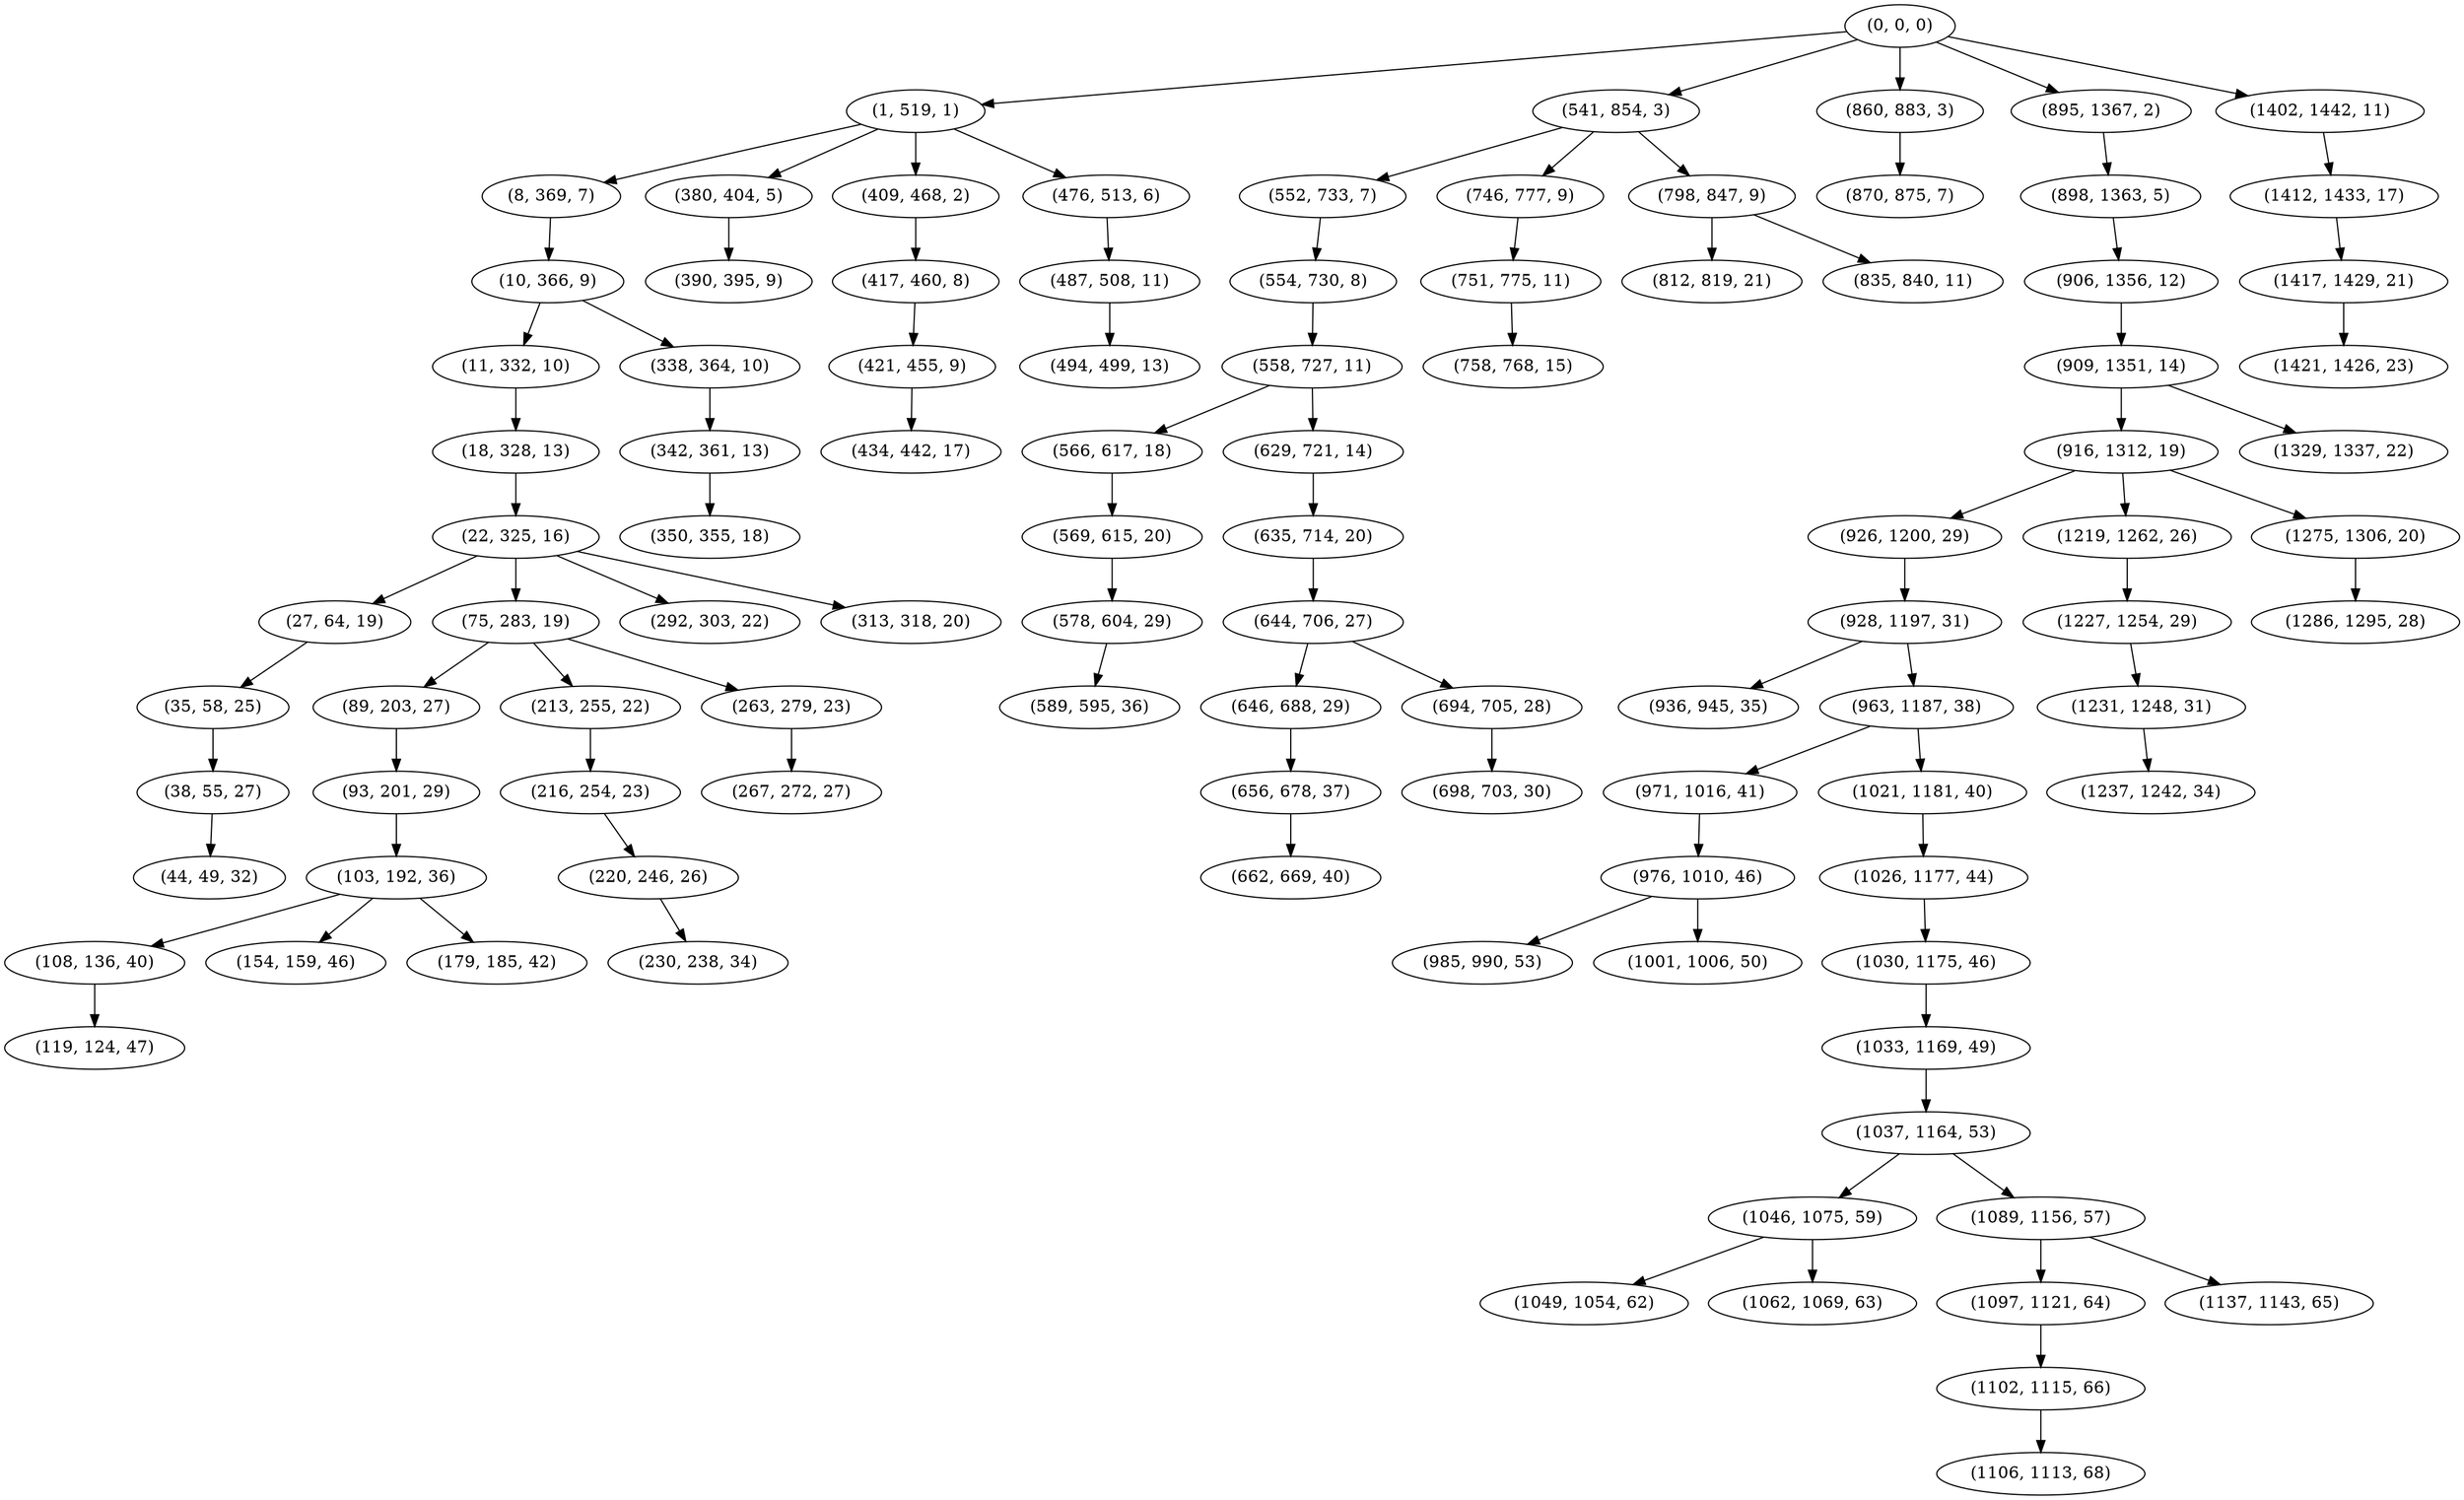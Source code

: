 digraph tree {
    "(0, 0, 0)";
    "(1, 519, 1)";
    "(8, 369, 7)";
    "(10, 366, 9)";
    "(11, 332, 10)";
    "(18, 328, 13)";
    "(22, 325, 16)";
    "(27, 64, 19)";
    "(35, 58, 25)";
    "(38, 55, 27)";
    "(44, 49, 32)";
    "(75, 283, 19)";
    "(89, 203, 27)";
    "(93, 201, 29)";
    "(103, 192, 36)";
    "(108, 136, 40)";
    "(119, 124, 47)";
    "(154, 159, 46)";
    "(179, 185, 42)";
    "(213, 255, 22)";
    "(216, 254, 23)";
    "(220, 246, 26)";
    "(230, 238, 34)";
    "(263, 279, 23)";
    "(267, 272, 27)";
    "(292, 303, 22)";
    "(313, 318, 20)";
    "(338, 364, 10)";
    "(342, 361, 13)";
    "(350, 355, 18)";
    "(380, 404, 5)";
    "(390, 395, 9)";
    "(409, 468, 2)";
    "(417, 460, 8)";
    "(421, 455, 9)";
    "(434, 442, 17)";
    "(476, 513, 6)";
    "(487, 508, 11)";
    "(494, 499, 13)";
    "(541, 854, 3)";
    "(552, 733, 7)";
    "(554, 730, 8)";
    "(558, 727, 11)";
    "(566, 617, 18)";
    "(569, 615, 20)";
    "(578, 604, 29)";
    "(589, 595, 36)";
    "(629, 721, 14)";
    "(635, 714, 20)";
    "(644, 706, 27)";
    "(646, 688, 29)";
    "(656, 678, 37)";
    "(662, 669, 40)";
    "(694, 705, 28)";
    "(698, 703, 30)";
    "(746, 777, 9)";
    "(751, 775, 11)";
    "(758, 768, 15)";
    "(798, 847, 9)";
    "(812, 819, 21)";
    "(835, 840, 11)";
    "(860, 883, 3)";
    "(870, 875, 7)";
    "(895, 1367, 2)";
    "(898, 1363, 5)";
    "(906, 1356, 12)";
    "(909, 1351, 14)";
    "(916, 1312, 19)";
    "(926, 1200, 29)";
    "(928, 1197, 31)";
    "(936, 945, 35)";
    "(963, 1187, 38)";
    "(971, 1016, 41)";
    "(976, 1010, 46)";
    "(985, 990, 53)";
    "(1001, 1006, 50)";
    "(1021, 1181, 40)";
    "(1026, 1177, 44)";
    "(1030, 1175, 46)";
    "(1033, 1169, 49)";
    "(1037, 1164, 53)";
    "(1046, 1075, 59)";
    "(1049, 1054, 62)";
    "(1062, 1069, 63)";
    "(1089, 1156, 57)";
    "(1097, 1121, 64)";
    "(1102, 1115, 66)";
    "(1106, 1113, 68)";
    "(1137, 1143, 65)";
    "(1219, 1262, 26)";
    "(1227, 1254, 29)";
    "(1231, 1248, 31)";
    "(1237, 1242, 34)";
    "(1275, 1306, 20)";
    "(1286, 1295, 28)";
    "(1329, 1337, 22)";
    "(1402, 1442, 11)";
    "(1412, 1433, 17)";
    "(1417, 1429, 21)";
    "(1421, 1426, 23)";
    "(0, 0, 0)" -> "(1, 519, 1)";
    "(0, 0, 0)" -> "(541, 854, 3)";
    "(0, 0, 0)" -> "(860, 883, 3)";
    "(0, 0, 0)" -> "(895, 1367, 2)";
    "(0, 0, 0)" -> "(1402, 1442, 11)";
    "(1, 519, 1)" -> "(8, 369, 7)";
    "(1, 519, 1)" -> "(380, 404, 5)";
    "(1, 519, 1)" -> "(409, 468, 2)";
    "(1, 519, 1)" -> "(476, 513, 6)";
    "(8, 369, 7)" -> "(10, 366, 9)";
    "(10, 366, 9)" -> "(11, 332, 10)";
    "(10, 366, 9)" -> "(338, 364, 10)";
    "(11, 332, 10)" -> "(18, 328, 13)";
    "(18, 328, 13)" -> "(22, 325, 16)";
    "(22, 325, 16)" -> "(27, 64, 19)";
    "(22, 325, 16)" -> "(75, 283, 19)";
    "(22, 325, 16)" -> "(292, 303, 22)";
    "(22, 325, 16)" -> "(313, 318, 20)";
    "(27, 64, 19)" -> "(35, 58, 25)";
    "(35, 58, 25)" -> "(38, 55, 27)";
    "(38, 55, 27)" -> "(44, 49, 32)";
    "(75, 283, 19)" -> "(89, 203, 27)";
    "(75, 283, 19)" -> "(213, 255, 22)";
    "(75, 283, 19)" -> "(263, 279, 23)";
    "(89, 203, 27)" -> "(93, 201, 29)";
    "(93, 201, 29)" -> "(103, 192, 36)";
    "(103, 192, 36)" -> "(108, 136, 40)";
    "(103, 192, 36)" -> "(154, 159, 46)";
    "(103, 192, 36)" -> "(179, 185, 42)";
    "(108, 136, 40)" -> "(119, 124, 47)";
    "(213, 255, 22)" -> "(216, 254, 23)";
    "(216, 254, 23)" -> "(220, 246, 26)";
    "(220, 246, 26)" -> "(230, 238, 34)";
    "(263, 279, 23)" -> "(267, 272, 27)";
    "(338, 364, 10)" -> "(342, 361, 13)";
    "(342, 361, 13)" -> "(350, 355, 18)";
    "(380, 404, 5)" -> "(390, 395, 9)";
    "(409, 468, 2)" -> "(417, 460, 8)";
    "(417, 460, 8)" -> "(421, 455, 9)";
    "(421, 455, 9)" -> "(434, 442, 17)";
    "(476, 513, 6)" -> "(487, 508, 11)";
    "(487, 508, 11)" -> "(494, 499, 13)";
    "(541, 854, 3)" -> "(552, 733, 7)";
    "(541, 854, 3)" -> "(746, 777, 9)";
    "(541, 854, 3)" -> "(798, 847, 9)";
    "(552, 733, 7)" -> "(554, 730, 8)";
    "(554, 730, 8)" -> "(558, 727, 11)";
    "(558, 727, 11)" -> "(566, 617, 18)";
    "(558, 727, 11)" -> "(629, 721, 14)";
    "(566, 617, 18)" -> "(569, 615, 20)";
    "(569, 615, 20)" -> "(578, 604, 29)";
    "(578, 604, 29)" -> "(589, 595, 36)";
    "(629, 721, 14)" -> "(635, 714, 20)";
    "(635, 714, 20)" -> "(644, 706, 27)";
    "(644, 706, 27)" -> "(646, 688, 29)";
    "(644, 706, 27)" -> "(694, 705, 28)";
    "(646, 688, 29)" -> "(656, 678, 37)";
    "(656, 678, 37)" -> "(662, 669, 40)";
    "(694, 705, 28)" -> "(698, 703, 30)";
    "(746, 777, 9)" -> "(751, 775, 11)";
    "(751, 775, 11)" -> "(758, 768, 15)";
    "(798, 847, 9)" -> "(812, 819, 21)";
    "(798, 847, 9)" -> "(835, 840, 11)";
    "(860, 883, 3)" -> "(870, 875, 7)";
    "(895, 1367, 2)" -> "(898, 1363, 5)";
    "(898, 1363, 5)" -> "(906, 1356, 12)";
    "(906, 1356, 12)" -> "(909, 1351, 14)";
    "(909, 1351, 14)" -> "(916, 1312, 19)";
    "(909, 1351, 14)" -> "(1329, 1337, 22)";
    "(916, 1312, 19)" -> "(926, 1200, 29)";
    "(916, 1312, 19)" -> "(1219, 1262, 26)";
    "(916, 1312, 19)" -> "(1275, 1306, 20)";
    "(926, 1200, 29)" -> "(928, 1197, 31)";
    "(928, 1197, 31)" -> "(936, 945, 35)";
    "(928, 1197, 31)" -> "(963, 1187, 38)";
    "(963, 1187, 38)" -> "(971, 1016, 41)";
    "(963, 1187, 38)" -> "(1021, 1181, 40)";
    "(971, 1016, 41)" -> "(976, 1010, 46)";
    "(976, 1010, 46)" -> "(985, 990, 53)";
    "(976, 1010, 46)" -> "(1001, 1006, 50)";
    "(1021, 1181, 40)" -> "(1026, 1177, 44)";
    "(1026, 1177, 44)" -> "(1030, 1175, 46)";
    "(1030, 1175, 46)" -> "(1033, 1169, 49)";
    "(1033, 1169, 49)" -> "(1037, 1164, 53)";
    "(1037, 1164, 53)" -> "(1046, 1075, 59)";
    "(1037, 1164, 53)" -> "(1089, 1156, 57)";
    "(1046, 1075, 59)" -> "(1049, 1054, 62)";
    "(1046, 1075, 59)" -> "(1062, 1069, 63)";
    "(1089, 1156, 57)" -> "(1097, 1121, 64)";
    "(1089, 1156, 57)" -> "(1137, 1143, 65)";
    "(1097, 1121, 64)" -> "(1102, 1115, 66)";
    "(1102, 1115, 66)" -> "(1106, 1113, 68)";
    "(1219, 1262, 26)" -> "(1227, 1254, 29)";
    "(1227, 1254, 29)" -> "(1231, 1248, 31)";
    "(1231, 1248, 31)" -> "(1237, 1242, 34)";
    "(1275, 1306, 20)" -> "(1286, 1295, 28)";
    "(1402, 1442, 11)" -> "(1412, 1433, 17)";
    "(1412, 1433, 17)" -> "(1417, 1429, 21)";
    "(1417, 1429, 21)" -> "(1421, 1426, 23)";
}
